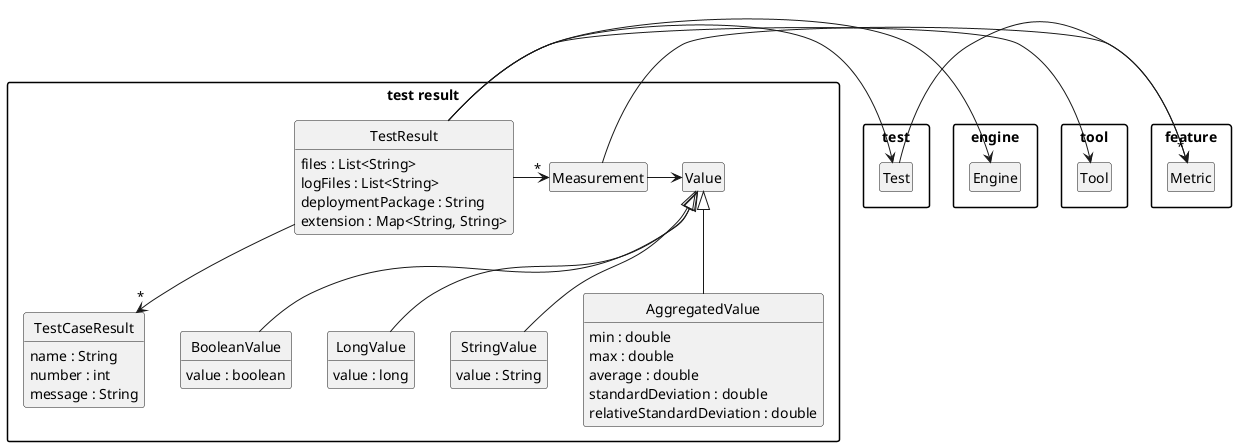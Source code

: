 @startuml

package "test" {
   class Test
}

package "feature" {
  class Metric
}

package "engine" {

	class Engine

}

package "tool" {

	class Tool
}

package "test result" {

	class TestResult {
	     files : List<String>
	     logFiles : List<String>
	     deploymentPackage : String
		extension : Map<String, String>
	}

	class TestCaseResult {
		name : String
		number : int
		message : String
	}

	class Measurement

	class Value
	class BooleanValue extends Value {
	  value : boolean
	}
	class LongValue extends Value {
	  value : long
	}
	class StringValue extends Value {
	value : String
	}
	class AggregatedValue extends Value {
	min : double
	max : double
	average : double
	standardDeviation : double
	relativeStandardDeviation : double
	}
}
Measurement -> Value
TestResult -->"*" TestCaseResult

TestResult -> Test
TestResult -> Engine
TestResult -> Tool
TestResult ->"*" Measurement
Measurement -> Metric
Test ->"*" Metric

hide empty members
hide empty methods
hide circle

skinparam monochrome true
skinparam shadowing false
skinparam packageStyle rect
@enduml

